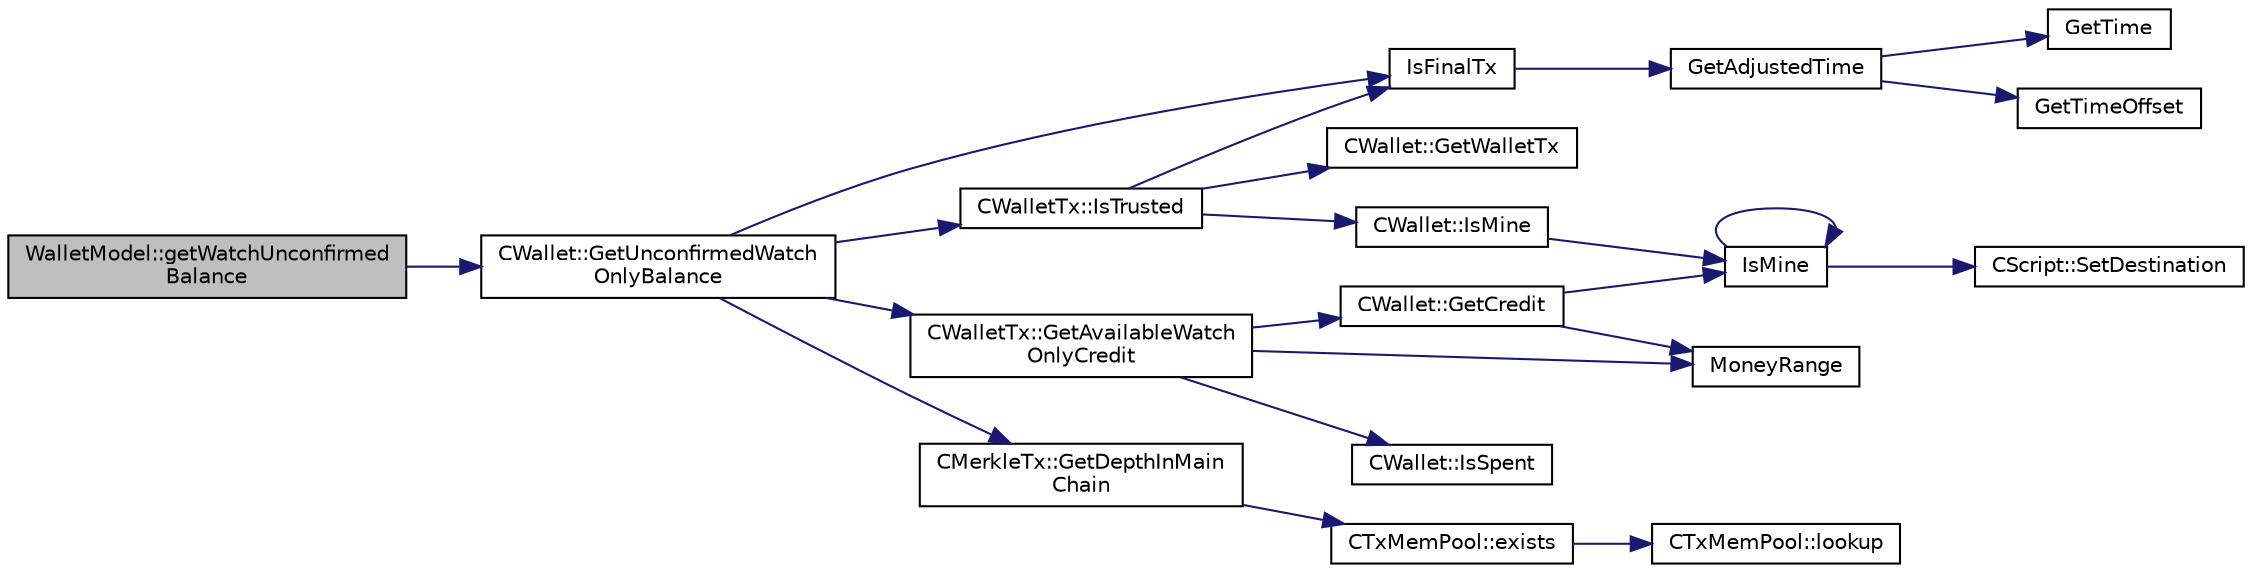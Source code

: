 digraph "WalletModel::getWatchUnconfirmedBalance"
{
  edge [fontname="Helvetica",fontsize="10",labelfontname="Helvetica",labelfontsize="10"];
  node [fontname="Helvetica",fontsize="10",shape=record];
  rankdir="LR";
  Node830 [label="WalletModel::getWatchUnconfirmed\lBalance",height=0.2,width=0.4,color="black", fillcolor="grey75", style="filled", fontcolor="black"];
  Node830 -> Node831 [color="midnightblue",fontsize="10",style="solid",fontname="Helvetica"];
  Node831 [label="CWallet::GetUnconfirmedWatch\lOnlyBalance",height=0.2,width=0.4,color="black", fillcolor="white", style="filled",URL="$d2/de5/class_c_wallet.html#ab0c110f14f0429f9de594b2293837621"];
  Node831 -> Node832 [color="midnightblue",fontsize="10",style="solid",fontname="Helvetica"];
  Node832 [label="IsFinalTx",height=0.2,width=0.4,color="black", fillcolor="white", style="filled",URL="$df/d0a/main_8cpp.html#adc332cd7ac94e639bb4239618341be19"];
  Node832 -> Node833 [color="midnightblue",fontsize="10",style="solid",fontname="Helvetica"];
  Node833 [label="GetAdjustedTime",height=0.2,width=0.4,color="black", fillcolor="white", style="filled",URL="$df/d2d/util_8cpp.html#a09f81b9c7650f898cf3cf305b87547e6"];
  Node833 -> Node834 [color="midnightblue",fontsize="10",style="solid",fontname="Helvetica"];
  Node834 [label="GetTime",height=0.2,width=0.4,color="black", fillcolor="white", style="filled",URL="$df/d2d/util_8cpp.html#a46fac5fba8ba905b5f9acb364f5d8c6f"];
  Node833 -> Node835 [color="midnightblue",fontsize="10",style="solid",fontname="Helvetica"];
  Node835 [label="GetTimeOffset",height=0.2,width=0.4,color="black", fillcolor="white", style="filled",URL="$df/d2d/util_8cpp.html#a50ca5344c75631267633f15cfe5e983e"];
  Node831 -> Node836 [color="midnightblue",fontsize="10",style="solid",fontname="Helvetica"];
  Node836 [label="CWalletTx::IsTrusted",height=0.2,width=0.4,color="black", fillcolor="white", style="filled",URL="$d6/d53/class_c_wallet_tx.html#a71efb0d5b5def8ae00a1d74b8741bfcb"];
  Node836 -> Node832 [color="midnightblue",fontsize="10",style="solid",fontname="Helvetica"];
  Node836 -> Node837 [color="midnightblue",fontsize="10",style="solid",fontname="Helvetica"];
  Node837 [label="CWallet::GetWalletTx",height=0.2,width=0.4,color="black", fillcolor="white", style="filled",URL="$d2/de5/class_c_wallet.html#ac496716bb889a5934fa27398aeb2330a"];
  Node836 -> Node838 [color="midnightblue",fontsize="10",style="solid",fontname="Helvetica"];
  Node838 [label="CWallet::IsMine",height=0.2,width=0.4,color="black", fillcolor="white", style="filled",URL="$d2/de5/class_c_wallet.html#a4eada57edc1c443564b8cc9b853d955c"];
  Node838 -> Node839 [color="midnightblue",fontsize="10",style="solid",fontname="Helvetica"];
  Node839 [label="IsMine",height=0.2,width=0.4,color="black", fillcolor="white", style="filled",URL="$dd/d0f/script_8cpp.html#adc59cf67d903c1ba1ef225561b85bfce"];
  Node839 -> Node840 [color="midnightblue",fontsize="10",style="solid",fontname="Helvetica"];
  Node840 [label="CScript::SetDestination",height=0.2,width=0.4,color="black", fillcolor="white", style="filled",URL="$d9/d4b/class_c_script.html#ad1b5a9077241aa06116040c4f1b7c31e"];
  Node839 -> Node839 [color="midnightblue",fontsize="10",style="solid",fontname="Helvetica"];
  Node831 -> Node841 [color="midnightblue",fontsize="10",style="solid",fontname="Helvetica"];
  Node841 [label="CMerkleTx::GetDepthInMain\lChain",height=0.2,width=0.4,color="black", fillcolor="white", style="filled",URL="$d1/dff/class_c_merkle_tx.html#a887a9f1a0b7fc64b43e42cec76b38ef9"];
  Node841 -> Node842 [color="midnightblue",fontsize="10",style="solid",fontname="Helvetica"];
  Node842 [label="CTxMemPool::exists",height=0.2,width=0.4,color="black", fillcolor="white", style="filled",URL="$db/d98/class_c_tx_mem_pool.html#a8b7a13b5289ab839d4460f41a7da9789"];
  Node842 -> Node843 [color="midnightblue",fontsize="10",style="solid",fontname="Helvetica"];
  Node843 [label="CTxMemPool::lookup",height=0.2,width=0.4,color="black", fillcolor="white", style="filled",URL="$db/d98/class_c_tx_mem_pool.html#ad6d9966cdeb4b6586f7186e709b4e77e"];
  Node831 -> Node844 [color="midnightblue",fontsize="10",style="solid",fontname="Helvetica"];
  Node844 [label="CWalletTx::GetAvailableWatch\lOnlyCredit",height=0.2,width=0.4,color="black", fillcolor="white", style="filled",URL="$d6/d53/class_c_wallet_tx.html#ac78c4da3c420b2b28370cba7044dd68d"];
  Node844 -> Node845 [color="midnightblue",fontsize="10",style="solid",fontname="Helvetica"];
  Node845 [label="CWallet::IsSpent",height=0.2,width=0.4,color="black", fillcolor="white", style="filled",URL="$d2/de5/class_c_wallet.html#a6adcf1c224ed3c3fe4b0b19f6fca75d8"];
  Node844 -> Node846 [color="midnightblue",fontsize="10",style="solid",fontname="Helvetica"];
  Node846 [label="CWallet::GetCredit",height=0.2,width=0.4,color="black", fillcolor="white", style="filled",URL="$d2/de5/class_c_wallet.html#aa60b69c7d4ea6063ed83b13d7c6fe695"];
  Node846 -> Node847 [color="midnightblue",fontsize="10",style="solid",fontname="Helvetica"];
  Node847 [label="MoneyRange",height=0.2,width=0.4,color="black", fillcolor="white", style="filled",URL="$dd/d2f/amount_8h.html#a12db56a9a1c931941f0943ecbb278aae"];
  Node846 -> Node839 [color="midnightblue",fontsize="10",style="solid",fontname="Helvetica"];
  Node844 -> Node847 [color="midnightblue",fontsize="10",style="solid",fontname="Helvetica"];
}
